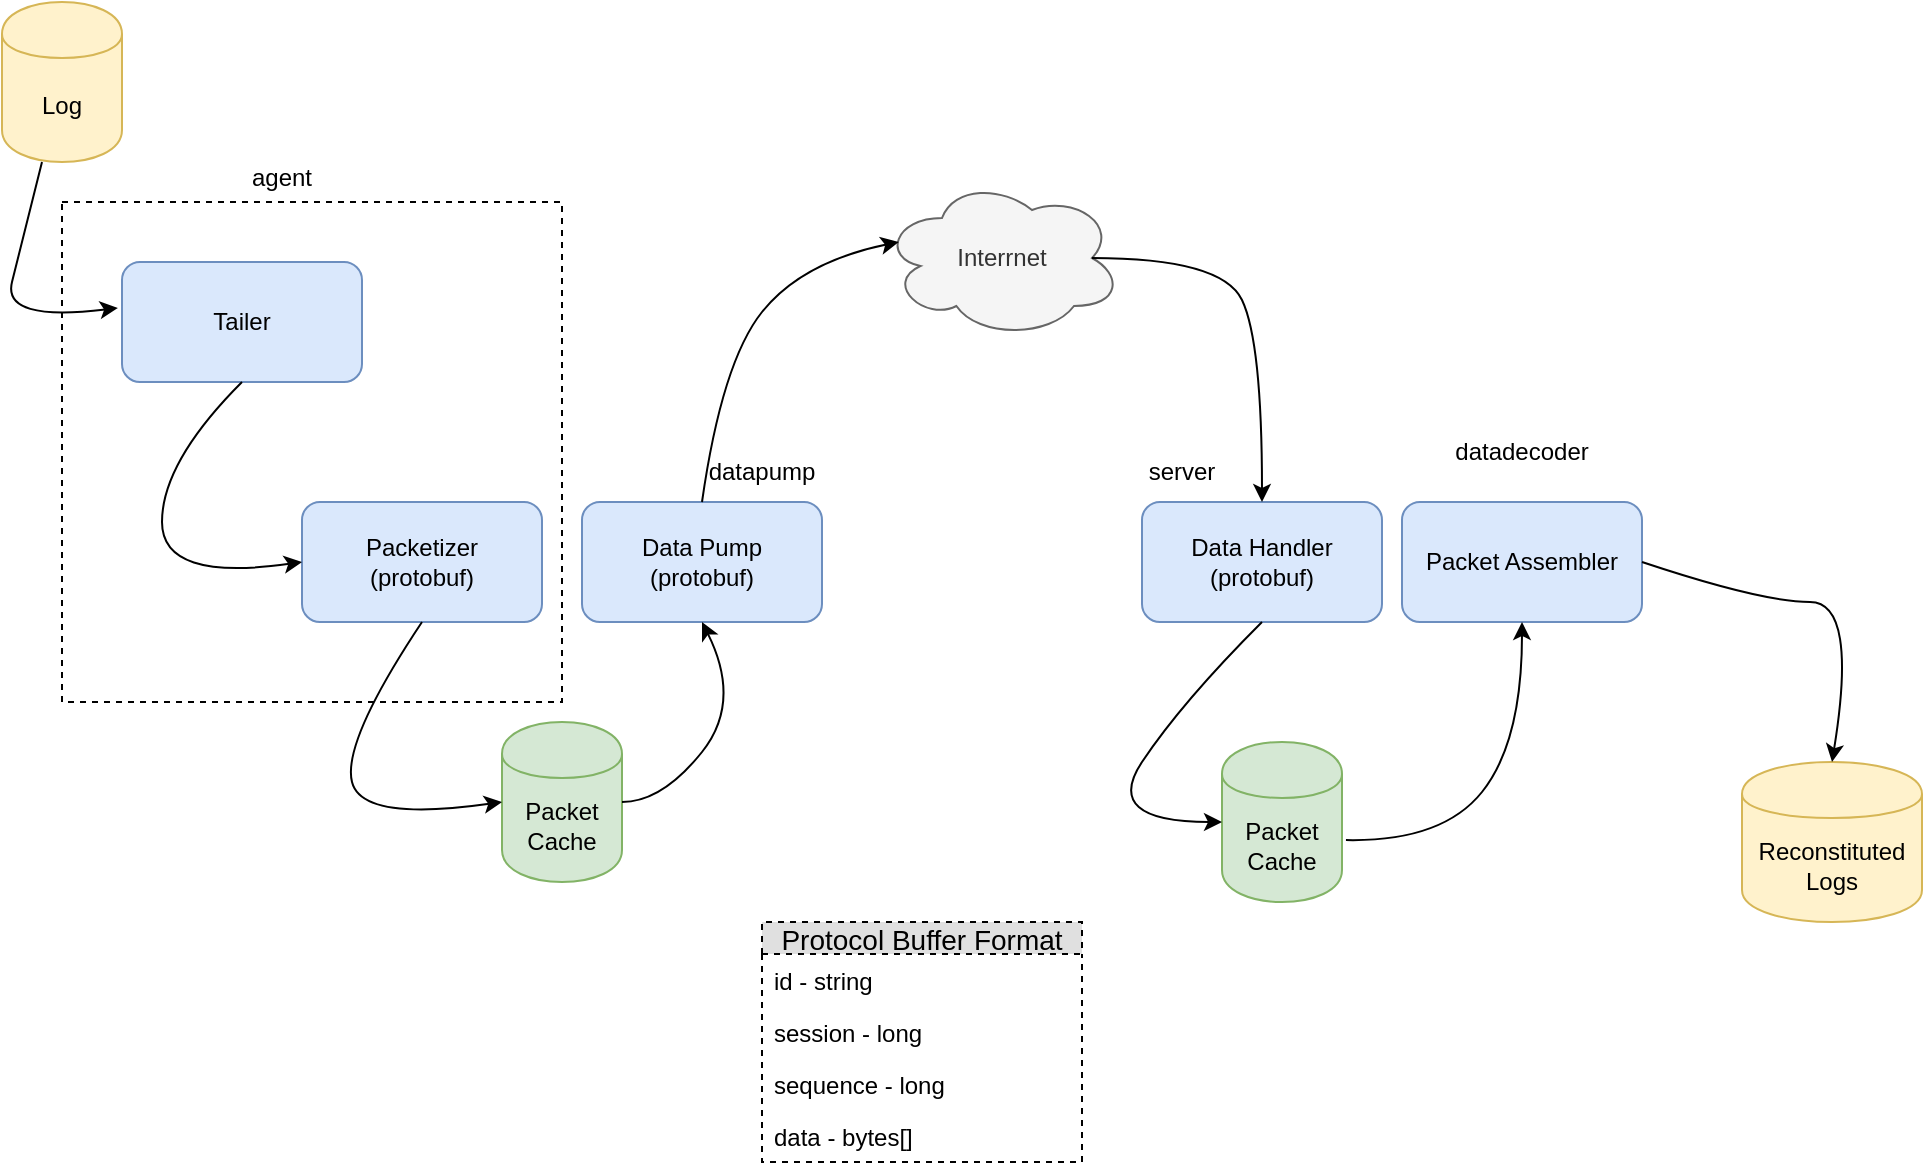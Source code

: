 <mxfile version="12.1.7" type="device" pages="1"><diagram id="pfY3XAeuO2J6BH_szW6Q" name="Page-1"><mxGraphModel dx="1069" dy="662" grid="1" gridSize="10" guides="1" tooltips="1" connect="1" arrows="1" fold="1" page="1" pageScale="1" pageWidth="1700" pageHeight="1100" math="0" shadow="0"><root><mxCell id="0"/><mxCell id="1" parent="0"/><mxCell id="P5RIL9Mc5E46NMSrv_hf-1" value="Log" style="shape=cylinder;whiteSpace=wrap;html=1;boundedLbl=1;backgroundOutline=1;fillColor=#fff2cc;strokeColor=#d6b656;" parent="1" vertex="1"><mxGeometry x="40" y="110" width="60" height="80" as="geometry"/></mxCell><mxCell id="P5RIL9Mc5E46NMSrv_hf-2" value="Tailer" style="rounded=1;whiteSpace=wrap;html=1;fillColor=#dae8fc;strokeColor=#6c8ebf;" parent="1" vertex="1"><mxGeometry x="100" y="240" width="120" height="60" as="geometry"/></mxCell><mxCell id="P5RIL9Mc5E46NMSrv_hf-3" value="&lt;div&gt;Packetizer&lt;/div&gt;&lt;div&gt;(protobuf)&lt;br&gt;&lt;/div&gt;" style="rounded=1;whiteSpace=wrap;html=1;fillColor=#dae8fc;strokeColor=#6c8ebf;" parent="1" vertex="1"><mxGeometry x="190" y="360" width="120" height="60" as="geometry"/></mxCell><mxCell id="P5RIL9Mc5E46NMSrv_hf-4" value="Packet Cache" style="shape=cylinder;whiteSpace=wrap;html=1;boundedLbl=1;backgroundOutline=1;fillColor=#d5e8d4;strokeColor=#82b366;" parent="1" vertex="1"><mxGeometry x="290" y="470" width="60" height="80" as="geometry"/></mxCell><mxCell id="P5RIL9Mc5E46NMSrv_hf-5" value="&lt;div&gt;Data Pump&lt;br&gt;&lt;/div&gt;&lt;div&gt;(protobuf)&lt;br&gt;&lt;/div&gt;" style="rounded=1;whiteSpace=wrap;html=1;fillColor=#dae8fc;strokeColor=#6c8ebf;" parent="1" vertex="1"><mxGeometry x="330" y="360" width="120" height="60" as="geometry"/></mxCell><mxCell id="P5RIL9Mc5E46NMSrv_hf-6" value="Interrnet" style="ellipse;shape=cloud;whiteSpace=wrap;html=1;fillColor=#f5f5f5;strokeColor=#666666;fontColor=#333333;" parent="1" vertex="1"><mxGeometry x="480" y="198" width="120" height="80" as="geometry"/></mxCell><mxCell id="P5RIL9Mc5E46NMSrv_hf-7" value="&lt;div&gt;Data Handler&lt;br&gt;&lt;/div&gt;&lt;div&gt;(protobuf)&lt;br&gt;&lt;/div&gt;" style="rounded=1;whiteSpace=wrap;html=1;fillColor=#dae8fc;strokeColor=#6c8ebf;" parent="1" vertex="1"><mxGeometry x="610" y="360" width="120" height="60" as="geometry"/></mxCell><mxCell id="P5RIL9Mc5E46NMSrv_hf-8" value="Packet Cache" style="shape=cylinder;whiteSpace=wrap;html=1;boundedLbl=1;backgroundOutline=1;fillColor=#d5e8d4;strokeColor=#82b366;" parent="1" vertex="1"><mxGeometry x="650" y="480" width="60" height="80" as="geometry"/></mxCell><mxCell id="P5RIL9Mc5E46NMSrv_hf-9" value="&lt;div&gt;Packet Assembler&lt;br&gt;&lt;/div&gt;" style="rounded=1;whiteSpace=wrap;html=1;fillColor=#dae8fc;strokeColor=#6c8ebf;" parent="1" vertex="1"><mxGeometry x="740" y="360" width="120" height="60" as="geometry"/></mxCell><mxCell id="P5RIL9Mc5E46NMSrv_hf-10" value="&lt;div&gt;&lt;br&gt;&lt;/div&gt;&lt;div&gt;Reconstituted Logs&lt;/div&gt;&lt;div&gt;&lt;br&gt;&lt;/div&gt;" style="shape=cylinder;whiteSpace=wrap;html=1;boundedLbl=1;backgroundOutline=1;fillColor=#fff2cc;strokeColor=#d6b656;" parent="1" vertex="1"><mxGeometry x="910" y="490" width="90" height="80" as="geometry"/></mxCell><mxCell id="P5RIL9Mc5E46NMSrv_hf-14" value="" style="curved=1;endArrow=classic;html=1;entryX=-0.017;entryY=0.383;entryDx=0;entryDy=0;entryPerimeter=0;" parent="1" source="P5RIL9Mc5E46NMSrv_hf-1" target="P5RIL9Mc5E46NMSrv_hf-2" edge="1"><mxGeometry width="50" height="50" relative="1" as="geometry"><mxPoint x="40" y="640" as="sourcePoint"/><mxPoint x="90" y="590" as="targetPoint"/><Array as="points"><mxPoint x="50" y="230"/><mxPoint x="40" y="270"/></Array></mxGeometry></mxCell><mxCell id="P5RIL9Mc5E46NMSrv_hf-15" value="" style="curved=1;endArrow=classic;html=1;entryX=0;entryY=0.5;entryDx=0;entryDy=0;exitX=0.5;exitY=1;exitDx=0;exitDy=0;" parent="1" source="P5RIL9Mc5E46NMSrv_hf-2" target="P5RIL9Mc5E46NMSrv_hf-3" edge="1"><mxGeometry width="50" height="50" relative="1" as="geometry"><mxPoint x="120" y="335" as="sourcePoint"/><mxPoint x="157.96" y="407.98" as="targetPoint"/><Array as="points"><mxPoint x="120" y="340"/><mxPoint x="120" y="400"/></Array></mxGeometry></mxCell><mxCell id="P5RIL9Mc5E46NMSrv_hf-16" value="" style="curved=1;endArrow=classic;html=1;entryX=0;entryY=0.5;entryDx=0;entryDy=0;exitX=0.5;exitY=1;exitDx=0;exitDy=0;" parent="1" source="P5RIL9Mc5E46NMSrv_hf-3" target="P5RIL9Mc5E46NMSrv_hf-4" edge="1"><mxGeometry width="50" height="50" relative="1" as="geometry"><mxPoint x="210" y="440" as="sourcePoint"/><mxPoint x="240" y="530" as="targetPoint"/><Array as="points"><mxPoint x="210" y="480"/><mxPoint x="220" y="520"/></Array></mxGeometry></mxCell><mxCell id="P5RIL9Mc5E46NMSrv_hf-17" value="" style="curved=1;endArrow=classic;html=1;entryX=0.5;entryY=1;entryDx=0;entryDy=0;exitX=1;exitY=0.5;exitDx=0;exitDy=0;" parent="1" source="P5RIL9Mc5E46NMSrv_hf-4" target="P5RIL9Mc5E46NMSrv_hf-5" edge="1"><mxGeometry width="50" height="50" relative="1" as="geometry"><mxPoint x="470" y="530" as="sourcePoint"/><mxPoint x="510" y="620" as="targetPoint"/><Array as="points"><mxPoint x="370" y="510"/><mxPoint x="410" y="460"/></Array></mxGeometry></mxCell><mxCell id="P5RIL9Mc5E46NMSrv_hf-18" value="" style="curved=1;endArrow=classic;html=1;entryX=0.07;entryY=0.4;entryDx=0;entryDy=0;exitX=0.5;exitY=0;exitDx=0;exitDy=0;entryPerimeter=0;" parent="1" source="P5RIL9Mc5E46NMSrv_hf-5" target="P5RIL9Mc5E46NMSrv_hf-6" edge="1"><mxGeometry width="50" height="50" relative="1" as="geometry"><mxPoint x="380" y="290" as="sourcePoint"/><mxPoint x="420" y="200" as="targetPoint"/><Array as="points"><mxPoint x="400" y="290"/><mxPoint x="440" y="240"/></Array></mxGeometry></mxCell><mxCell id="P5RIL9Mc5E46NMSrv_hf-19" value="" style="curved=1;endArrow=classic;html=1;exitX=0.875;exitY=0.5;exitDx=0;exitDy=0;exitPerimeter=0;" parent="1" source="P5RIL9Mc5E46NMSrv_hf-6" target="P5RIL9Mc5E46NMSrv_hf-7" edge="1"><mxGeometry width="50" height="50" relative="1" as="geometry"><mxPoint x="720" y="238" as="sourcePoint"/><mxPoint x="818.4" y="110" as="targetPoint"/><Array as="points"><mxPoint x="650" y="238"/><mxPoint x="670" y="280"/></Array></mxGeometry></mxCell><mxCell id="P5RIL9Mc5E46NMSrv_hf-20" value="" style="curved=1;endArrow=classic;html=1;entryX=0;entryY=0.5;entryDx=0;entryDy=0;exitX=0.5;exitY=1;exitDx=0;exitDy=0;" parent="1" source="P5RIL9Mc5E46NMSrv_hf-7" target="P5RIL9Mc5E46NMSrv_hf-8" edge="1"><mxGeometry width="50" height="50" relative="1" as="geometry"><mxPoint x="590" y="450" as="sourcePoint"/><mxPoint x="630" y="540" as="targetPoint"/><Array as="points"><mxPoint x="630" y="460"/><mxPoint x="590" y="520"/></Array></mxGeometry></mxCell><mxCell id="P5RIL9Mc5E46NMSrv_hf-21" value="" style="curved=1;endArrow=classic;html=1;entryX=0.5;entryY=1;entryDx=0;entryDy=0;exitX=1.033;exitY=0.613;exitDx=0;exitDy=0;exitPerimeter=0;" parent="1" source="P5RIL9Mc5E46NMSrv_hf-8" target="P5RIL9Mc5E46NMSrv_hf-9" edge="1"><mxGeometry width="50" height="50" relative="1" as="geometry"><mxPoint x="740" y="530" as="sourcePoint"/><mxPoint x="780" y="440" as="targetPoint"/><Array as="points"><mxPoint x="760" y="530"/><mxPoint x="800" y="480"/></Array></mxGeometry></mxCell><mxCell id="P5RIL9Mc5E46NMSrv_hf-22" value="" style="curved=1;endArrow=classic;html=1;entryX=0.5;entryY=0;entryDx=0;entryDy=0;exitX=1;exitY=0.5;exitDx=0;exitDy=0;" parent="1" source="P5RIL9Mc5E46NMSrv_hf-9" target="P5RIL9Mc5E46NMSrv_hf-10" edge="1"><mxGeometry width="50" height="50" relative="1" as="geometry"><mxPoint x="879.98" y="369.04" as="sourcePoint"/><mxPoint x="968" y="260" as="targetPoint"/><Array as="points"><mxPoint x="920" y="410"/><mxPoint x="968" y="410"/></Array></mxGeometry></mxCell><mxCell id="ql4vlcpLeuT6gfiYyaMc-1" value="" style="whiteSpace=wrap;html=1;aspect=fixed;fillColor=none;dashed=1;" vertex="1" parent="1"><mxGeometry x="70" y="210" width="250" height="250" as="geometry"/></mxCell><mxCell id="ql4vlcpLeuT6gfiYyaMc-2" value="agent" style="text;html=1;strokeColor=none;fillColor=none;align=center;verticalAlign=middle;whiteSpace=wrap;rounded=0;dashed=1;" vertex="1" parent="1"><mxGeometry x="160" y="188" width="40" height="20" as="geometry"/></mxCell><mxCell id="ql4vlcpLeuT6gfiYyaMc-3" value="datapump" style="text;html=1;strokeColor=none;fillColor=none;align=center;verticalAlign=middle;whiteSpace=wrap;rounded=0;dashed=1;" vertex="1" parent="1"><mxGeometry x="400" y="335" width="40" height="20" as="geometry"/></mxCell><mxCell id="ql4vlcpLeuT6gfiYyaMc-4" value="server" style="text;html=1;strokeColor=none;fillColor=none;align=center;verticalAlign=middle;whiteSpace=wrap;rounded=0;dashed=1;" vertex="1" parent="1"><mxGeometry x="610" y="335" width="40" height="20" as="geometry"/></mxCell><mxCell id="ql4vlcpLeuT6gfiYyaMc-5" value="datadecoder" style="text;html=1;strokeColor=none;fillColor=none;align=center;verticalAlign=middle;whiteSpace=wrap;rounded=0;dashed=1;" vertex="1" parent="1"><mxGeometry x="780" y="325" width="40" height="20" as="geometry"/></mxCell><mxCell id="ql4vlcpLeuT6gfiYyaMc-7" value="Protocol Buffer Format" style="swimlane;fontStyle=0;childLayout=stackLayout;horizontal=1;startSize=16;fillColor=#e0e0e0;horizontalStack=0;resizeParent=1;resizeParentMax=0;resizeLast=0;collapsible=1;marginBottom=0;swimlaneFillColor=#ffffff;align=center;fontSize=14;dashed=1;" vertex="1" parent="1"><mxGeometry x="420" y="570" width="160" height="120" as="geometry"><mxRectangle x="420" y="570" width="170" height="20" as="alternateBounds"/></mxGeometry></mxCell><mxCell id="ql4vlcpLeuT6gfiYyaMc-8" value="id - string" style="text;strokeColor=none;fillColor=none;spacingLeft=4;spacingRight=4;overflow=hidden;rotatable=0;points=[[0,0.5],[1,0.5]];portConstraint=eastwest;fontSize=12;" vertex="1" parent="ql4vlcpLeuT6gfiYyaMc-7"><mxGeometry y="16" width="160" height="26" as="geometry"/></mxCell><mxCell id="ql4vlcpLeuT6gfiYyaMc-9" value="session - long " style="text;strokeColor=none;fillColor=none;spacingLeft=4;spacingRight=4;overflow=hidden;rotatable=0;points=[[0,0.5],[1,0.5]];portConstraint=eastwest;fontSize=12;" vertex="1" parent="ql4vlcpLeuT6gfiYyaMc-7"><mxGeometry y="42" width="160" height="26" as="geometry"/></mxCell><mxCell id="ql4vlcpLeuT6gfiYyaMc-10" value="sequence - long&#xA;" style="text;strokeColor=none;fillColor=none;spacingLeft=4;spacingRight=4;overflow=hidden;rotatable=0;points=[[0,0.5],[1,0.5]];portConstraint=eastwest;fontSize=12;" vertex="1" parent="ql4vlcpLeuT6gfiYyaMc-7"><mxGeometry y="68" width="160" height="26" as="geometry"/></mxCell><mxCell id="ql4vlcpLeuT6gfiYyaMc-11" value="data - bytes[]&#xA;" style="text;strokeColor=none;fillColor=none;spacingLeft=4;spacingRight=4;overflow=hidden;rotatable=0;points=[[0,0.5],[1,0.5]];portConstraint=eastwest;fontSize=12;" vertex="1" parent="ql4vlcpLeuT6gfiYyaMc-7"><mxGeometry y="94" width="160" height="26" as="geometry"/></mxCell></root></mxGraphModel></diagram></mxfile>